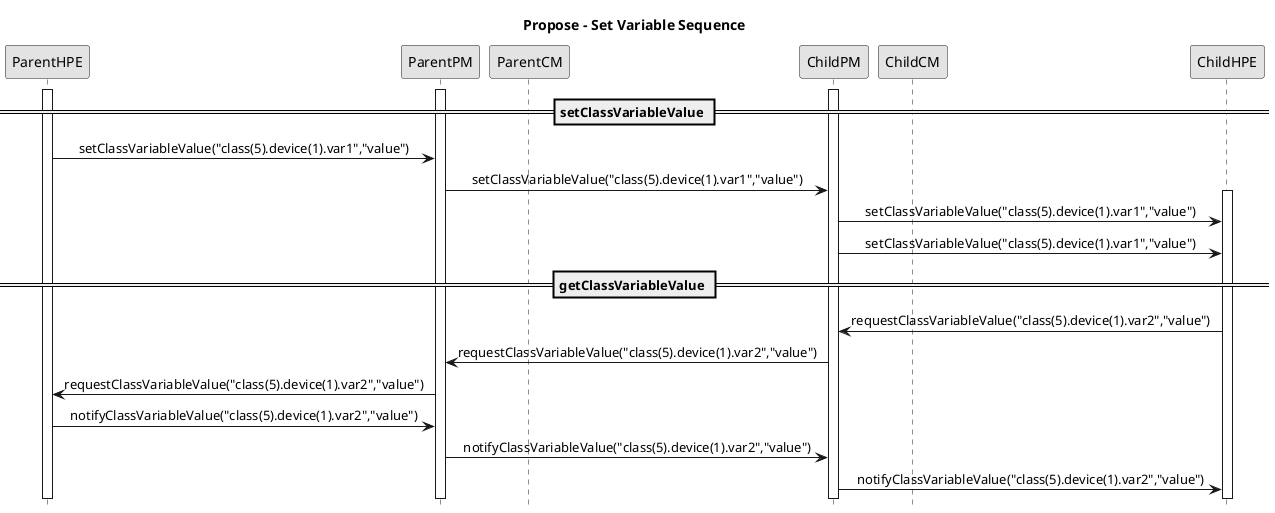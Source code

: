 ''''''''''''''''''Begining PLANTUML params'''''''''''''''''
@startuml
hide footbox
skinparam monochrome true
skinparam sequenceMessageAlign center

participant ParentHPE
participant ParentPM
participant ParentCM
participant ChildPM
participant ChildCM
participant ChildHPE

''''''''''''''''''Propose - Set Variable Sequence'''''''''''''''''
title Propose - Set Variable Sequence
activate ParentHPE
activate ParentPM
activate ChildPM
== setClassVariableValue ==
ParentHPE->ParentPM: setClassVariableValue("class(5).device(1).var1","value")
ParentPM->ChildPM: setClassVariableValue("class(5).device(1).var1","value")
activate ChildHPE
ChildPM->ChildHPE: setClassVariableValue("class(5).device(1).var1","value")
ChildPM->ChildHPE: setClassVariableValue("class(5).device(1).var1","value")
== getClassVariableValue ==
ChildHPE->ChildPM: requestClassVariableValue("class(5).device(1).var2","value")
ChildPM->ParentPM: requestClassVariableValue("class(5).device(1).var2","value")
ParentPM->ParentHPE: requestClassVariableValue("class(5).device(1).var2","value")
ParentHPE->ParentPM: notifyClassVariableValue("class(5).device(1).var2","value")
ParentPM->ChildPM: notifyClassVariableValue("class(5).device(1).var2","value")
ChildPM->ChildHPE: notifyClassVariableValue("class(5).device(1).var2","value")

''''''''''''''''''Ending PLANTUML params'''''''''''''''''
@enduml